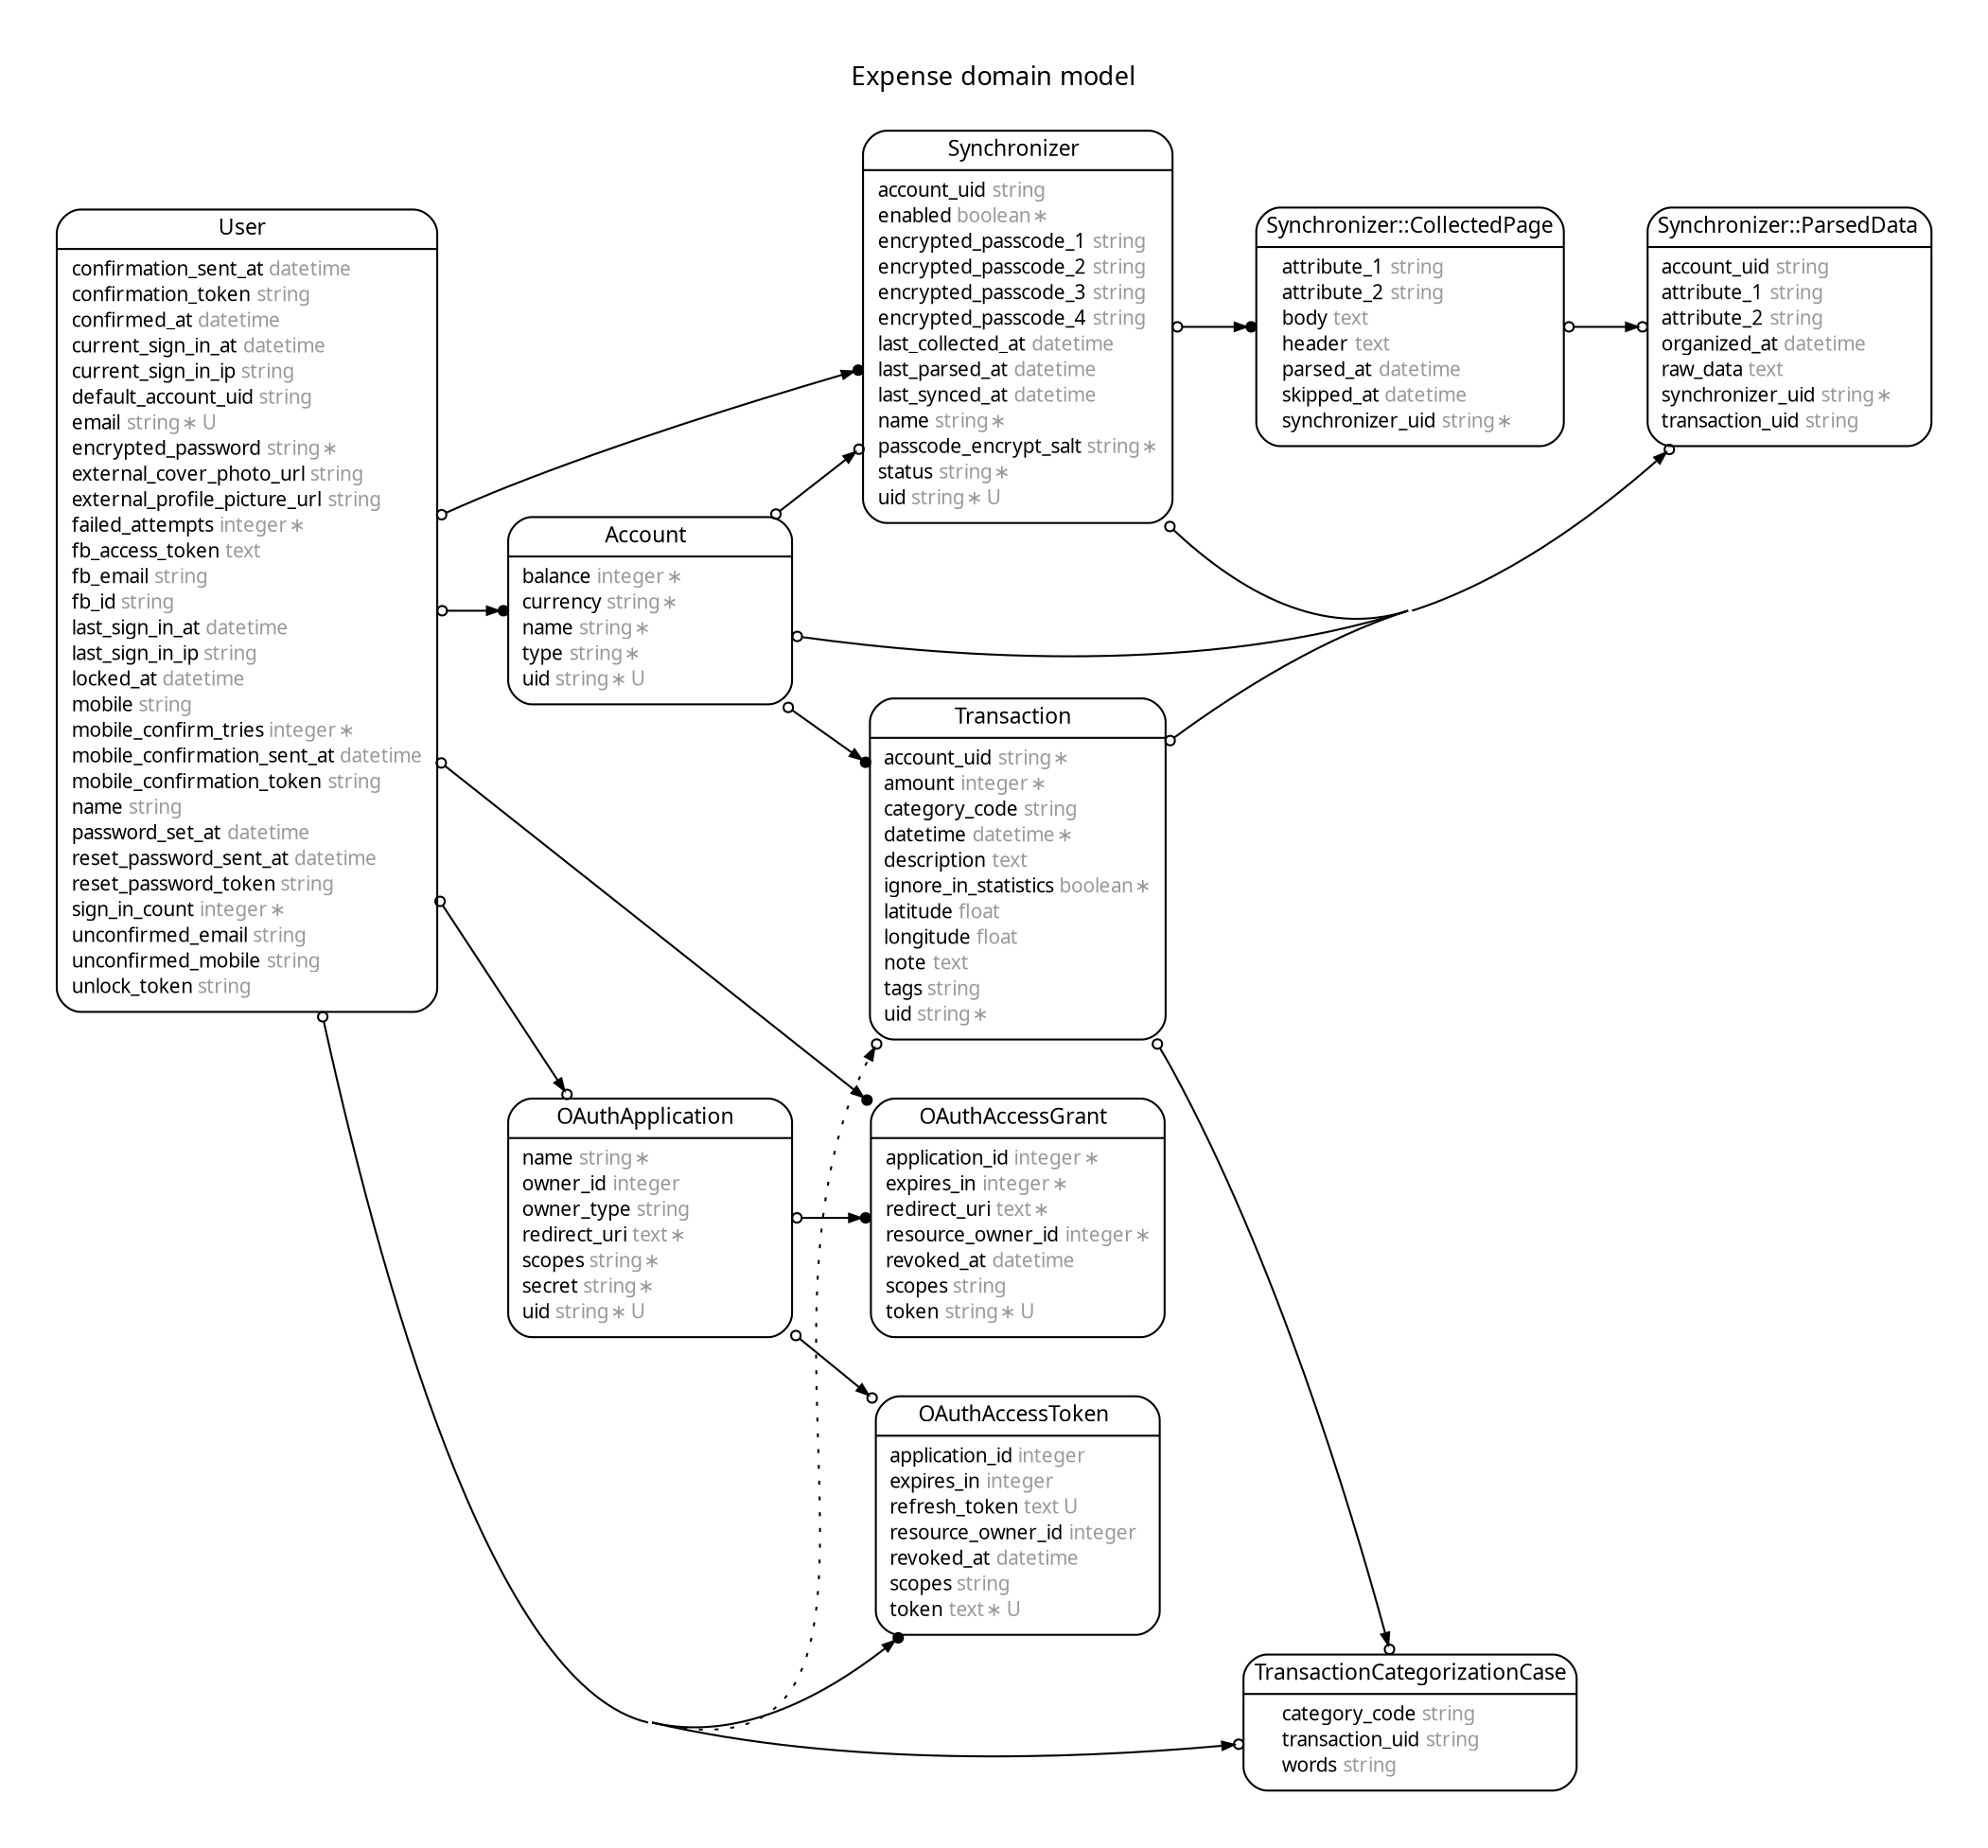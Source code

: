 digraph Expense {
rankdir = "LR";
ranksep = "0.5";
nodesep = "0.4";
pad = "0.4,0.4";
margin = "0,0";
concentrate = "true";
labelloc = "t";
fontsize = "13";
fontname = "Arial BoldMT";
node[ shape  =  "Mrecord" , fontsize  =  "10" , fontname  =  "ArialMT" , margin  =  "0.07,0.05" , penwidth  =  "1.0"];
edge[ fontname  =  "ArialMT" , fontsize  =  "7" , dir  =  "both" , arrowsize  =  "0.9" , penwidth  =  "1.0" , labelangle  =  "32" , labeldistance  =  "1.8"];
label = "Expense domain model\n\n";
m_Account [label = <<table border="0" align="center" cellspacing="0.5" cellpadding="0" width="134">
  <tr><td align="center" valign="bottom" width="130"><font face="Arial BoldMT" point-size="11">Account</font></td></tr>
</table>
|
<table border="0" align="left" cellspacing="2" cellpadding="0" width="134">
  <tr><td align="left" width="130" port="balance">balance <font face="Arial ItalicMT" color="grey60">integer ∗</font></td></tr>
  <tr><td align="left" width="130" port="currency">currency <font face="Arial ItalicMT" color="grey60">string ∗</font></td></tr>
  <tr><td align="left" width="130" port="name">name <font face="Arial ItalicMT" color="grey60">string ∗</font></td></tr>
  <tr><td align="left" width="130" port="type">type <font face="Arial ItalicMT" color="grey60">string ∗</font></td></tr>
  <tr><td align="left" width="130" port="uid">uid <font face="Arial ItalicMT" color="grey60">string ∗ U</font></td></tr>
</table>
>];
m_OAuthAccessGrant [label = <<table border="0" align="center" cellspacing="0.5" cellpadding="0" width="134">
  <tr><td align="center" valign="bottom" width="130"><font face="Arial BoldMT" point-size="11">OAuthAccessGrant</font></td></tr>
</table>
|
<table border="0" align="left" cellspacing="2" cellpadding="0" width="134">
  <tr><td align="left" width="130" port="application_id">application_id <font face="Arial ItalicMT" color="grey60">integer ∗</font></td></tr>
  <tr><td align="left" width="130" port="expires_in">expires_in <font face="Arial ItalicMT" color="grey60">integer ∗</font></td></tr>
  <tr><td align="left" width="130" port="redirect_uri">redirect_uri <font face="Arial ItalicMT" color="grey60">text ∗</font></td></tr>
  <tr><td align="left" width="130" port="resource_owner_id">resource_owner_id <font face="Arial ItalicMT" color="grey60">integer ∗</font></td></tr>
  <tr><td align="left" width="130" port="revoked_at">revoked_at <font face="Arial ItalicMT" color="grey60">datetime</font></td></tr>
  <tr><td align="left" width="130" port="scopes">scopes <font face="Arial ItalicMT" color="grey60">string</font></td></tr>
  <tr><td align="left" width="130" port="token">token <font face="Arial ItalicMT" color="grey60">string ∗ U</font></td></tr>
</table>
>];
m_OAuthAccessToken [label = <<table border="0" align="center" cellspacing="0.5" cellpadding="0" width="134">
  <tr><td align="center" valign="bottom" width="130"><font face="Arial BoldMT" point-size="11">OAuthAccessToken</font></td></tr>
</table>
|
<table border="0" align="left" cellspacing="2" cellpadding="0" width="134">
  <tr><td align="left" width="130" port="application_id">application_id <font face="Arial ItalicMT" color="grey60">integer</font></td></tr>
  <tr><td align="left" width="130" port="expires_in">expires_in <font face="Arial ItalicMT" color="grey60">integer</font></td></tr>
  <tr><td align="left" width="130" port="refresh_token">refresh_token <font face="Arial ItalicMT" color="grey60">text U</font></td></tr>
  <tr><td align="left" width="130" port="resource_owner_id">resource_owner_id <font face="Arial ItalicMT" color="grey60">integer</font></td></tr>
  <tr><td align="left" width="130" port="revoked_at">revoked_at <font face="Arial ItalicMT" color="grey60">datetime</font></td></tr>
  <tr><td align="left" width="130" port="scopes">scopes <font face="Arial ItalicMT" color="grey60">string</font></td></tr>
  <tr><td align="left" width="130" port="token">token <font face="Arial ItalicMT" color="grey60">text ∗ U</font></td></tr>
</table>
>];
m_OAuthApplication [label = <<table border="0" align="center" cellspacing="0.5" cellpadding="0" width="134">
  <tr><td align="center" valign="bottom" width="130"><font face="Arial BoldMT" point-size="11">OAuthApplication</font></td></tr>
</table>
|
<table border="0" align="left" cellspacing="2" cellpadding="0" width="134">
  <tr><td align="left" width="130" port="name">name <font face="Arial ItalicMT" color="grey60">string ∗</font></td></tr>
  <tr><td align="left" width="130" port="owner_id">owner_id <font face="Arial ItalicMT" color="grey60">integer</font></td></tr>
  <tr><td align="left" width="130" port="owner_type">owner_type <font face="Arial ItalicMT" color="grey60">string</font></td></tr>
  <tr><td align="left" width="130" port="redirect_uri">redirect_uri <font face="Arial ItalicMT" color="grey60">text ∗</font></td></tr>
  <tr><td align="left" width="130" port="scopes">scopes <font face="Arial ItalicMT" color="grey60">string ∗</font></td></tr>
  <tr><td align="left" width="130" port="secret">secret <font face="Arial ItalicMT" color="grey60">string ∗</font></td></tr>
  <tr><td align="left" width="130" port="uid">uid <font face="Arial ItalicMT" color="grey60">string ∗ U</font></td></tr>
</table>
>];
m_Synchronizer [label = <<table border="0" align="center" cellspacing="0.5" cellpadding="0" width="134">
  <tr><td align="center" valign="bottom" width="130"><font face="Arial BoldMT" point-size="11">Synchronizer</font></td></tr>
</table>
|
<table border="0" align="left" cellspacing="2" cellpadding="0" width="134">
  <tr><td align="left" width="130" port="account_uid">account_uid <font face="Arial ItalicMT" color="grey60">string</font></td></tr>
  <tr><td align="left" width="130" port="enabled">enabled <font face="Arial ItalicMT" color="grey60">boolean ∗</font></td></tr>
  <tr><td align="left" width="130" port="encrypted_passcode_1">encrypted_passcode_1 <font face="Arial ItalicMT" color="grey60">string</font></td></tr>
  <tr><td align="left" width="130" port="encrypted_passcode_2">encrypted_passcode_2 <font face="Arial ItalicMT" color="grey60">string</font></td></tr>
  <tr><td align="left" width="130" port="encrypted_passcode_3">encrypted_passcode_3 <font face="Arial ItalicMT" color="grey60">string</font></td></tr>
  <tr><td align="left" width="130" port="encrypted_passcode_4">encrypted_passcode_4 <font face="Arial ItalicMT" color="grey60">string</font></td></tr>
  <tr><td align="left" width="130" port="last_collected_at">last_collected_at <font face="Arial ItalicMT" color="grey60">datetime</font></td></tr>
  <tr><td align="left" width="130" port="last_parsed_at">last_parsed_at <font face="Arial ItalicMT" color="grey60">datetime</font></td></tr>
  <tr><td align="left" width="130" port="last_synced_at">last_synced_at <font face="Arial ItalicMT" color="grey60">datetime</font></td></tr>
  <tr><td align="left" width="130" port="name">name <font face="Arial ItalicMT" color="grey60">string ∗</font></td></tr>
  <tr><td align="left" width="130" port="passcode_encrypt_salt">passcode_encrypt_salt <font face="Arial ItalicMT" color="grey60">string ∗</font></td></tr>
  <tr><td align="left" width="130" port="status">status <font face="Arial ItalicMT" color="grey60">string ∗</font></td></tr>
  <tr><td align="left" width="130" port="uid">uid <font face="Arial ItalicMT" color="grey60">string ∗ U</font></td></tr>
</table>
>];
"m_Synchronizer::CollectedPage" [label = <<table border="0" align="center" cellspacing="0.5" cellpadding="0" width="134">
  <tr><td align="center" valign="bottom" width="130"><font face="Arial BoldMT" point-size="11">Synchronizer::CollectedPage</font></td></tr>
</table>
|
<table border="0" align="left" cellspacing="2" cellpadding="0" width="134">
  <tr><td align="left" width="130" port="attribute_1">attribute_1 <font face="Arial ItalicMT" color="grey60">string</font></td></tr>
  <tr><td align="left" width="130" port="attribute_2">attribute_2 <font face="Arial ItalicMT" color="grey60">string</font></td></tr>
  <tr><td align="left" width="130" port="body">body <font face="Arial ItalicMT" color="grey60">text</font></td></tr>
  <tr><td align="left" width="130" port="header">header <font face="Arial ItalicMT" color="grey60">text</font></td></tr>
  <tr><td align="left" width="130" port="parsed_at">parsed_at <font face="Arial ItalicMT" color="grey60">datetime</font></td></tr>
  <tr><td align="left" width="130" port="skipped_at">skipped_at <font face="Arial ItalicMT" color="grey60">datetime</font></td></tr>
  <tr><td align="left" width="130" port="synchronizer_uid">synchronizer_uid <font face="Arial ItalicMT" color="grey60">string ∗</font></td></tr>
</table>
>];
"m_Synchronizer::ParsedData" [label = <<table border="0" align="center" cellspacing="0.5" cellpadding="0" width="134">
  <tr><td align="center" valign="bottom" width="130"><font face="Arial BoldMT" point-size="11">Synchronizer::ParsedData</font></td></tr>
</table>
|
<table border="0" align="left" cellspacing="2" cellpadding="0" width="134">
  <tr><td align="left" width="130" port="account_uid">account_uid <font face="Arial ItalicMT" color="grey60">string</font></td></tr>
  <tr><td align="left" width="130" port="attribute_1">attribute_1 <font face="Arial ItalicMT" color="grey60">string</font></td></tr>
  <tr><td align="left" width="130" port="attribute_2">attribute_2 <font face="Arial ItalicMT" color="grey60">string</font></td></tr>
  <tr><td align="left" width="130" port="organized_at">organized_at <font face="Arial ItalicMT" color="grey60">datetime</font></td></tr>
  <tr><td align="left" width="130" port="raw_data">raw_data <font face="Arial ItalicMT" color="grey60">text</font></td></tr>
  <tr><td align="left" width="130" port="synchronizer_uid">synchronizer_uid <font face="Arial ItalicMT" color="grey60">string ∗</font></td></tr>
  <tr><td align="left" width="130" port="transaction_uid">transaction_uid <font face="Arial ItalicMT" color="grey60">string</font></td></tr>
</table>
>];
m_Transaction [label = <<table border="0" align="center" cellspacing="0.5" cellpadding="0" width="134">
  <tr><td align="center" valign="bottom" width="130"><font face="Arial BoldMT" point-size="11">Transaction</font></td></tr>
</table>
|
<table border="0" align="left" cellspacing="2" cellpadding="0" width="134">
  <tr><td align="left" width="130" port="account_uid">account_uid <font face="Arial ItalicMT" color="grey60">string ∗</font></td></tr>
  <tr><td align="left" width="130" port="amount">amount <font face="Arial ItalicMT" color="grey60">integer ∗</font></td></tr>
  <tr><td align="left" width="130" port="category_code">category_code <font face="Arial ItalicMT" color="grey60">string</font></td></tr>
  <tr><td align="left" width="130" port="datetime">datetime <font face="Arial ItalicMT" color="grey60">datetime ∗</font></td></tr>
  <tr><td align="left" width="130" port="description">description <font face="Arial ItalicMT" color="grey60">text</font></td></tr>
  <tr><td align="left" width="130" port="ignore_in_statistics">ignore_in_statistics <font face="Arial ItalicMT" color="grey60">boolean ∗</font></td></tr>
  <tr><td align="left" width="130" port="latitude">latitude <font face="Arial ItalicMT" color="grey60">float</font></td></tr>
  <tr><td align="left" width="130" port="longitude">longitude <font face="Arial ItalicMT" color="grey60">float</font></td></tr>
  <tr><td align="left" width="130" port="note">note <font face="Arial ItalicMT" color="grey60">text</font></td></tr>
  <tr><td align="left" width="130" port="tags">tags <font face="Arial ItalicMT" color="grey60">string</font></td></tr>
  <tr><td align="left" width="130" port="uid">uid <font face="Arial ItalicMT" color="grey60">string ∗</font></td></tr>
</table>
>];
m_TransactionCategorizationCase [label = <<table border="0" align="center" cellspacing="0.5" cellpadding="0" width="134">
  <tr><td align="center" valign="bottom" width="130"><font face="Arial BoldMT" point-size="11">TransactionCategorizationCase</font></td></tr>
</table>
|
<table border="0" align="left" cellspacing="2" cellpadding="0" width="134">
  <tr><td align="left" width="130" port="category_code">category_code <font face="Arial ItalicMT" color="grey60">string</font></td></tr>
  <tr><td align="left" width="130" port="transaction_uid">transaction_uid <font face="Arial ItalicMT" color="grey60">string</font></td></tr>
  <tr><td align="left" width="130" port="words">words <font face="Arial ItalicMT" color="grey60">string</font></td></tr>
</table>
>];
m_User [label = <<table border="0" align="center" cellspacing="0.5" cellpadding="0" width="134">
  <tr><td align="center" valign="bottom" width="130"><font face="Arial BoldMT" point-size="11">User</font></td></tr>
</table>
|
<table border="0" align="left" cellspacing="2" cellpadding="0" width="134">
  <tr><td align="left" width="130" port="confirmation_sent_at">confirmation_sent_at <font face="Arial ItalicMT" color="grey60">datetime</font></td></tr>
  <tr><td align="left" width="130" port="confirmation_token">confirmation_token <font face="Arial ItalicMT" color="grey60">string</font></td></tr>
  <tr><td align="left" width="130" port="confirmed_at">confirmed_at <font face="Arial ItalicMT" color="grey60">datetime</font></td></tr>
  <tr><td align="left" width="130" port="current_sign_in_at">current_sign_in_at <font face="Arial ItalicMT" color="grey60">datetime</font></td></tr>
  <tr><td align="left" width="130" port="current_sign_in_ip">current_sign_in_ip <font face="Arial ItalicMT" color="grey60">string</font></td></tr>
  <tr><td align="left" width="130" port="default_account_uid">default_account_uid <font face="Arial ItalicMT" color="grey60">string</font></td></tr>
  <tr><td align="left" width="130" port="email">email <font face="Arial ItalicMT" color="grey60">string ∗ U</font></td></tr>
  <tr><td align="left" width="130" port="encrypted_password">encrypted_password <font face="Arial ItalicMT" color="grey60">string ∗</font></td></tr>
  <tr><td align="left" width="130" port="external_cover_photo_url">external_cover_photo_url <font face="Arial ItalicMT" color="grey60">string</font></td></tr>
  <tr><td align="left" width="130" port="external_profile_picture_url">external_profile_picture_url <font face="Arial ItalicMT" color="grey60">string</font></td></tr>
  <tr><td align="left" width="130" port="failed_attempts">failed_attempts <font face="Arial ItalicMT" color="grey60">integer ∗</font></td></tr>
  <tr><td align="left" width="130" port="fb_access_token">fb_access_token <font face="Arial ItalicMT" color="grey60">text</font></td></tr>
  <tr><td align="left" width="130" port="fb_email">fb_email <font face="Arial ItalicMT" color="grey60">string</font></td></tr>
  <tr><td align="left" width="130" port="fb_id">fb_id <font face="Arial ItalicMT" color="grey60">string</font></td></tr>
  <tr><td align="left" width="130" port="last_sign_in_at">last_sign_in_at <font face="Arial ItalicMT" color="grey60">datetime</font></td></tr>
  <tr><td align="left" width="130" port="last_sign_in_ip">last_sign_in_ip <font face="Arial ItalicMT" color="grey60">string</font></td></tr>
  <tr><td align="left" width="130" port="locked_at">locked_at <font face="Arial ItalicMT" color="grey60">datetime</font></td></tr>
  <tr><td align="left" width="130" port="mobile">mobile <font face="Arial ItalicMT" color="grey60">string</font></td></tr>
  <tr><td align="left" width="130" port="mobile_confirm_tries">mobile_confirm_tries <font face="Arial ItalicMT" color="grey60">integer ∗</font></td></tr>
  <tr><td align="left" width="130" port="mobile_confirmation_sent_at">mobile_confirmation_sent_at <font face="Arial ItalicMT" color="grey60">datetime</font></td></tr>
  <tr><td align="left" width="130" port="mobile_confirmation_token">mobile_confirmation_token <font face="Arial ItalicMT" color="grey60">string</font></td></tr>
  <tr><td align="left" width="130" port="name">name <font face="Arial ItalicMT" color="grey60">string</font></td></tr>
  <tr><td align="left" width="130" port="password_set_at">password_set_at <font face="Arial ItalicMT" color="grey60">datetime</font></td></tr>
  <tr><td align="left" width="130" port="reset_password_sent_at">reset_password_sent_at <font face="Arial ItalicMT" color="grey60">datetime</font></td></tr>
  <tr><td align="left" width="130" port="reset_password_token">reset_password_token <font face="Arial ItalicMT" color="grey60">string</font></td></tr>
  <tr><td align="left" width="130" port="sign_in_count">sign_in_count <font face="Arial ItalicMT" color="grey60">integer ∗</font></td></tr>
  <tr><td align="left" width="130" port="unconfirmed_email">unconfirmed_email <font face="Arial ItalicMT" color="grey60">string</font></td></tr>
  <tr><td align="left" width="130" port="unconfirmed_mobile">unconfirmed_mobile <font face="Arial ItalicMT" color="grey60">string</font></td></tr>
  <tr><td align="left" width="130" port="unlock_token">unlock_token <font face="Arial ItalicMT" color="grey60">string</font></td></tr>
</table>
>];
  m_User -> m_OAuthAccessGrant [arrowsize = "0.6", arrowhead = "dotnormal", arrowtail = "odot", weight = "1"];
  m_OAuthApplication -> m_OAuthAccessGrant [arrowsize = "0.6", arrowhead = "dotnormal", arrowtail = "odot", weight = "2"];
  m_User -> m_OAuthAccessToken [arrowsize = "0.6", arrowhead = "dotnormal", arrowtail = "odot", weight = "1"];
  m_OAuthApplication -> m_OAuthAccessToken [arrowsize = "0.6", arrowhead = "odotnormal", arrowtail = "odot", weight = "2"];
  m_User -> m_OAuthApplication [arrowsize = "0.6", arrowhead = "odotnormal", arrowtail = "odot", weight = "1"];
  m_User -> m_Account [arrowsize = "0.6", arrowhead = "dotnormal", arrowtail = "odot", weight = "2"];
  m_User -> m_Transaction [style = "dotted", arrowsize = "0.6", arrowhead = "odotnormal", arrowtail = "odot", weight = "1", constraint = "false"];
  m_User -> m_TransactionCategorizationCase [arrowsize = "0.6", arrowhead = "odotnormal", arrowtail = "odot", weight = "2"];
  m_User -> m_Synchronizer [arrowsize = "0.6", arrowhead = "dotnormal", arrowtail = "odot", weight = "3"];
  m_Account -> m_Transaction [arrowsize = "0.6", arrowhead = "dotnormal", arrowtail = "odot", weight = "2"];
  m_Account -> "m_Synchronizer::ParsedData" [arrowsize = "0.6", arrowhead = "odotnormal", arrowtail = "odot", weight = "2"];
  m_Account -> m_Synchronizer [arrowsize = "0.6", arrowhead = "odotnormal", arrowtail = "odot", weight = "2"];
  m_Synchronizer -> "m_Synchronizer::CollectedPage" [arrowsize = "0.6", arrowhead = "dotnormal", arrowtail = "odot", weight = "3"];
  m_Synchronizer -> "m_Synchronizer::ParsedData" [arrowsize = "0.6", arrowhead = "dotnormal", arrowtail = "odot", weight = "3"];
  "m_Synchronizer::CollectedPage" -> "m_Synchronizer::ParsedData" [arrowsize = "0.6", arrowhead = "odotnormal", arrowtail = "odot", weight = "2"];
  m_Transaction -> "m_Synchronizer::ParsedData" [arrowsize = "0.6", arrowhead = "odotnormal", arrowtail = "odot", weight = "1"];
  m_Transaction -> m_TransactionCategorizationCase [arrowsize = "0.6", arrowhead = "odotnormal", arrowtail = "odot", weight = "1"];
}
